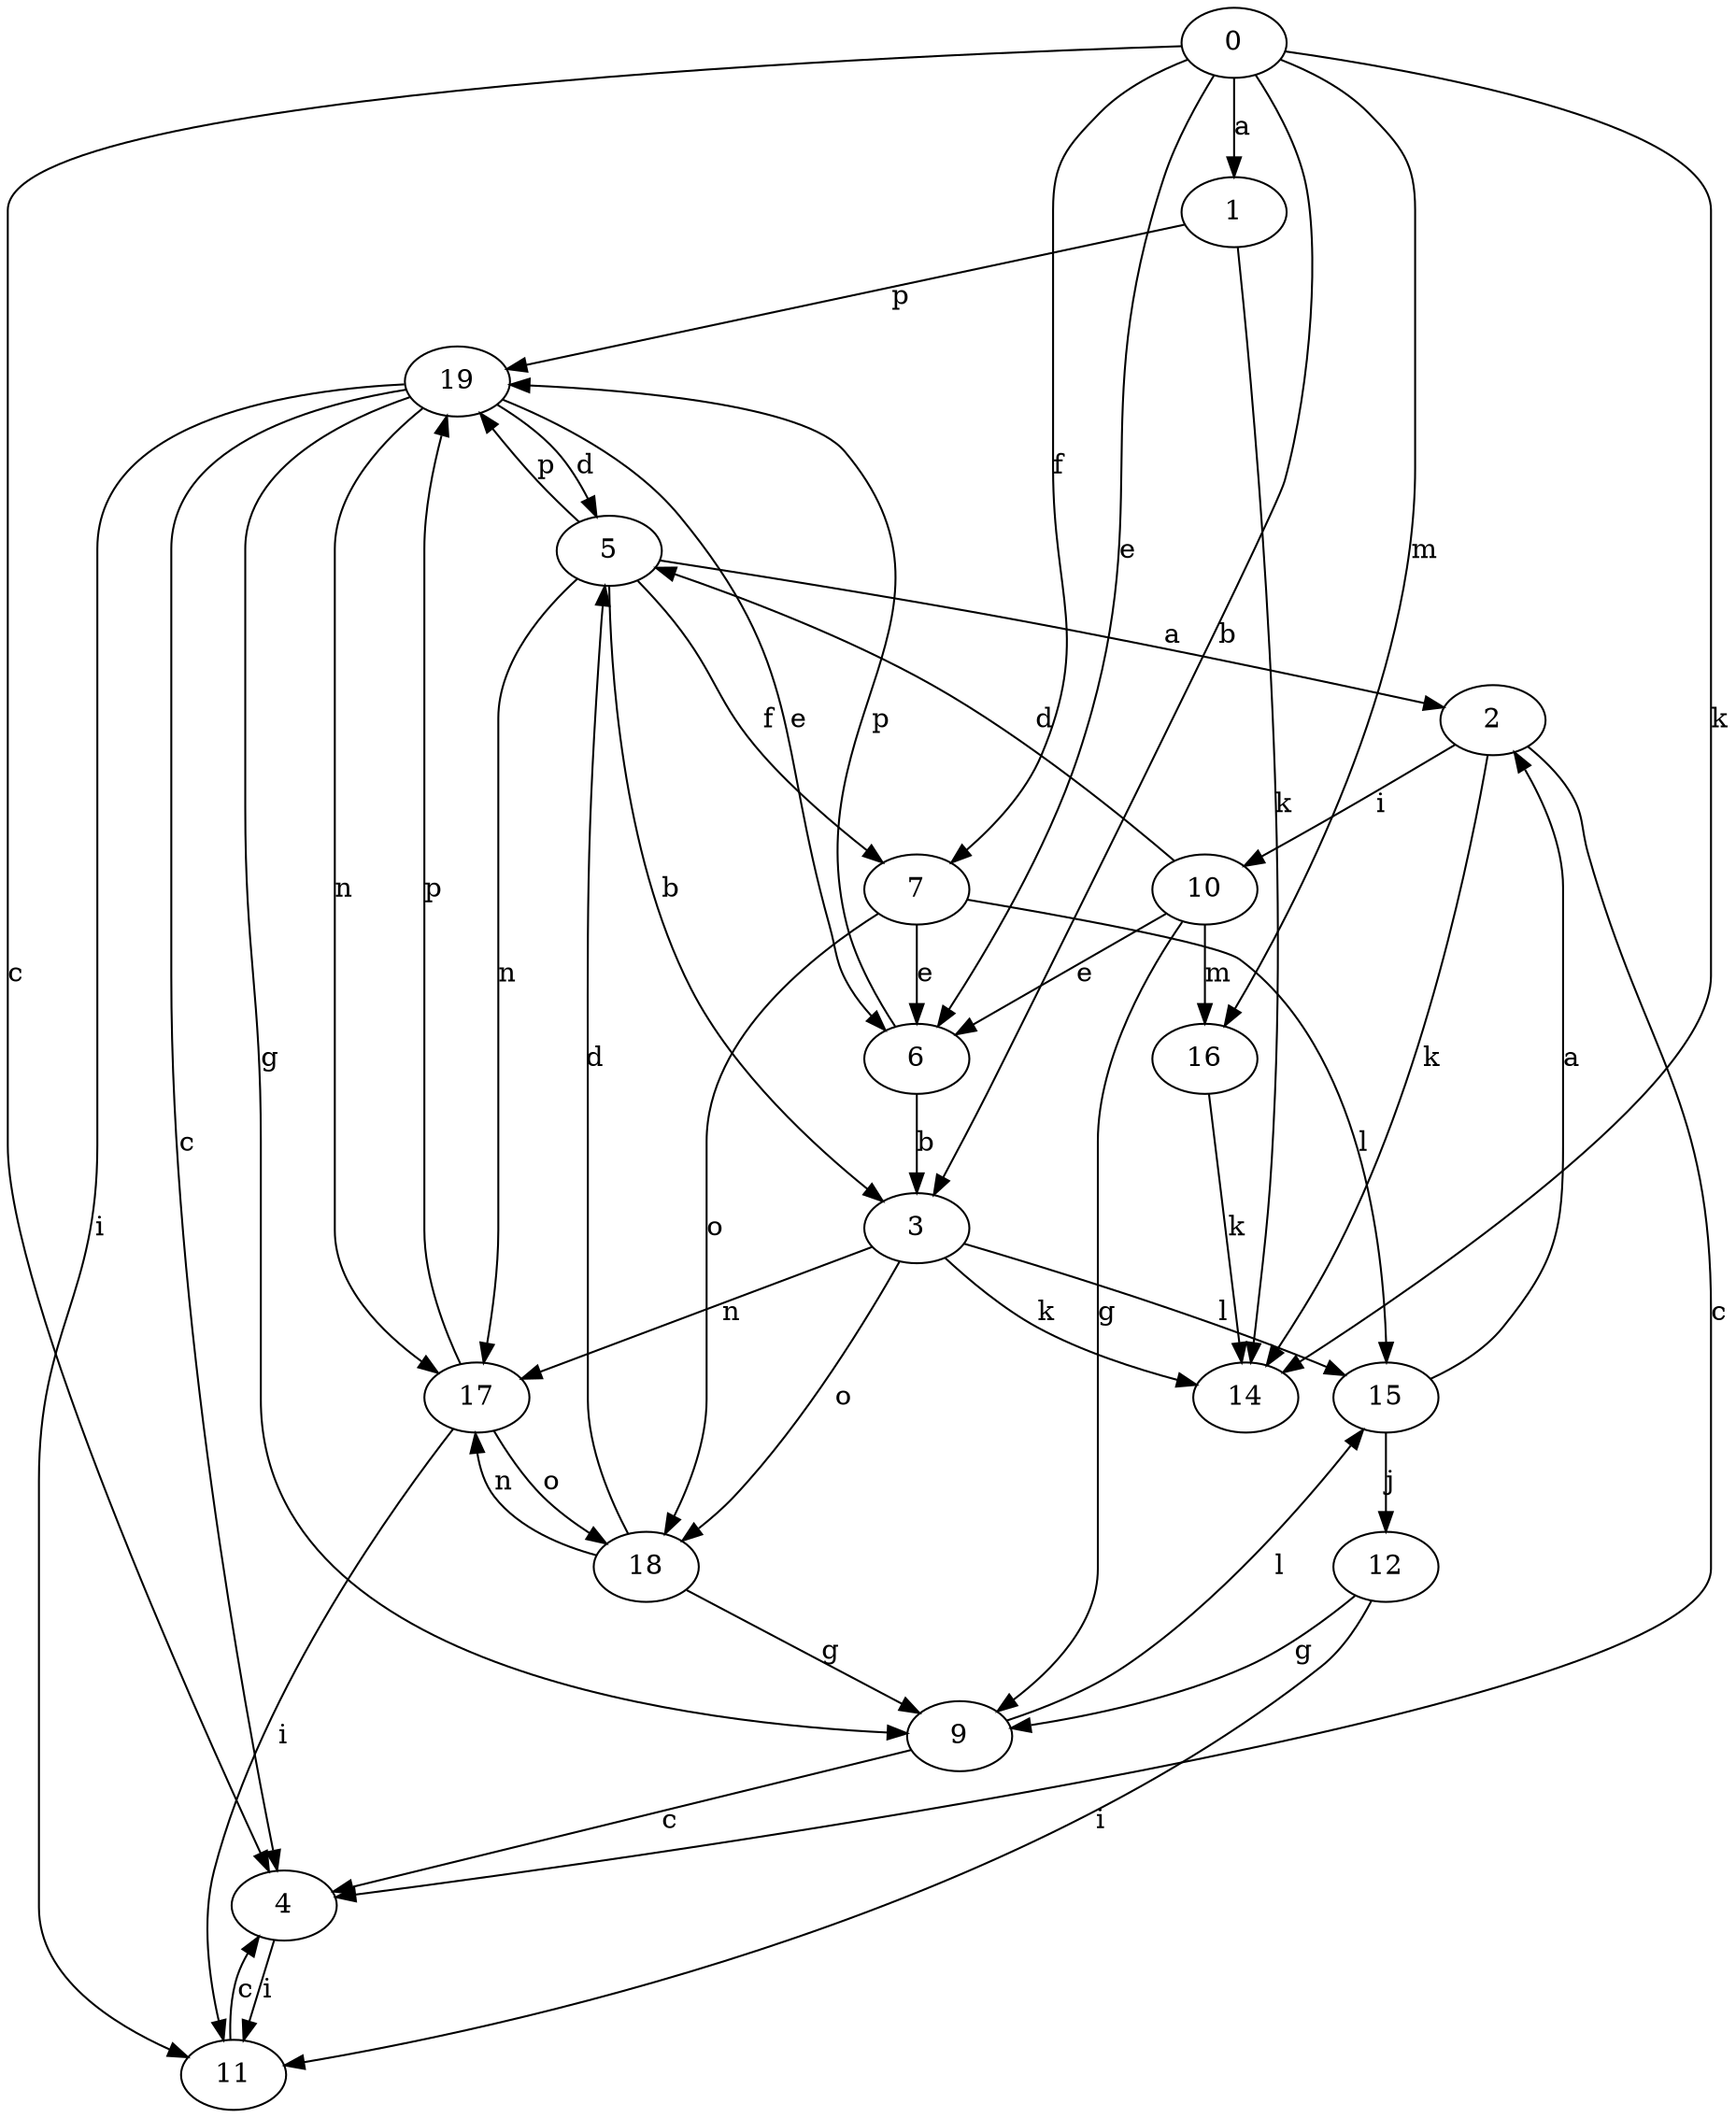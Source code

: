 strict digraph  {
1;
2;
3;
4;
5;
6;
7;
9;
10;
11;
12;
14;
0;
15;
16;
17;
18;
19;
1 -> 14  [label=k];
1 -> 19  [label=p];
2 -> 4  [label=c];
2 -> 10  [label=i];
2 -> 14  [label=k];
3 -> 14  [label=k];
3 -> 15  [label=l];
3 -> 17  [label=n];
3 -> 18  [label=o];
4 -> 11  [label=i];
5 -> 2  [label=a];
5 -> 3  [label=b];
5 -> 7  [label=f];
5 -> 17  [label=n];
5 -> 19  [label=p];
6 -> 3  [label=b];
6 -> 19  [label=p];
7 -> 6  [label=e];
7 -> 15  [label=l];
7 -> 18  [label=o];
9 -> 4  [label=c];
9 -> 15  [label=l];
10 -> 5  [label=d];
10 -> 6  [label=e];
10 -> 9  [label=g];
10 -> 16  [label=m];
11 -> 4  [label=c];
12 -> 9  [label=g];
12 -> 11  [label=i];
0 -> 1  [label=a];
0 -> 3  [label=b];
0 -> 4  [label=c];
0 -> 6  [label=e];
0 -> 7  [label=f];
0 -> 14  [label=k];
0 -> 16  [label=m];
15 -> 2  [label=a];
15 -> 12  [label=j];
16 -> 14  [label=k];
17 -> 11  [label=i];
17 -> 18  [label=o];
17 -> 19  [label=p];
18 -> 5  [label=d];
18 -> 9  [label=g];
18 -> 17  [label=n];
19 -> 4  [label=c];
19 -> 5  [label=d];
19 -> 6  [label=e];
19 -> 9  [label=g];
19 -> 11  [label=i];
19 -> 17  [label=n];
}
